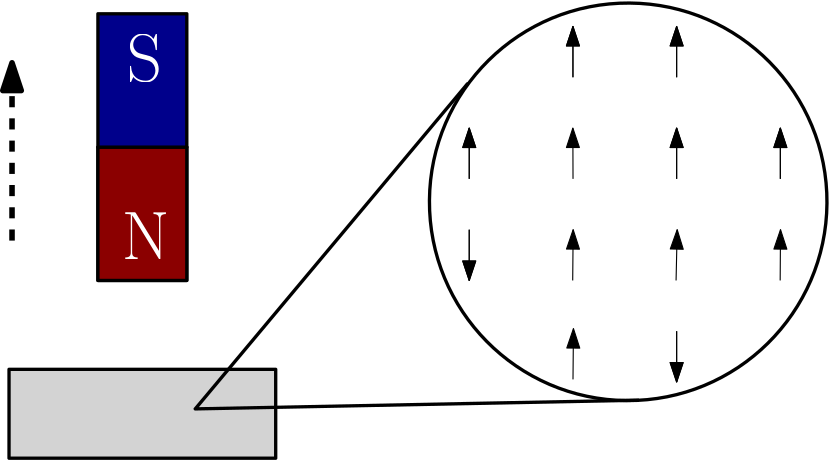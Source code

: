 <?xml version="1.0"?>
<!DOCTYPE ipe SYSTEM "ipe.dtd">
<ipe version="70212" creator="Ipe 7.2.12">
<info created="D:20190521165644" modified="D:20190521165657"/>
<ipestyle name="basic">
<symbol name="arrow/arc(spx)">
<path stroke="sym-stroke" fill="sym-stroke" pen="sym-pen">
0 0 m
-1 0.333 l
-1 -0.333 l
h
</path>
</symbol>
<symbol name="arrow/farc(spx)">
<path stroke="sym-stroke" fill="white" pen="sym-pen">
0 0 m
-1 0.333 l
-1 -0.333 l
h
</path>
</symbol>
<symbol name="arrow/ptarc(spx)">
<path stroke="sym-stroke" fill="sym-stroke" pen="sym-pen">
0 0 m
-1 0.333 l
-0.8 0 l
-1 -0.333 l
h
</path>
</symbol>
<symbol name="arrow/fptarc(spx)">
<path stroke="sym-stroke" fill="white" pen="sym-pen">
0 0 m
-1 0.333 l
-0.8 0 l
-1 -0.333 l
h
</path>
</symbol>
<symbol name="mark/circle(sx)" transformations="translations">
<path fill="sym-stroke">
0.6 0 0 0.6 0 0 e
0.4 0 0 0.4 0 0 e
</path>
</symbol>
<symbol name="mark/disk(sx)" transformations="translations">
<path fill="sym-stroke">
0.6 0 0 0.6 0 0 e
</path>
</symbol>
<symbol name="mark/fdisk(sfx)" transformations="translations">
<group>
<path fill="sym-fill">
0.5 0 0 0.5 0 0 e
</path>
<path fill="sym-stroke" fillrule="eofill">
0.6 0 0 0.6 0 0 e
0.4 0 0 0.4 0 0 e
</path>
</group>
</symbol>
<symbol name="mark/box(sx)" transformations="translations">
<path fill="sym-stroke" fillrule="eofill">
-0.6 -0.6 m
0.6 -0.6 l
0.6 0.6 l
-0.6 0.6 l
h
-0.4 -0.4 m
0.4 -0.4 l
0.4 0.4 l
-0.4 0.4 l
h
</path>
</symbol>
<symbol name="mark/square(sx)" transformations="translations">
<path fill="sym-stroke">
-0.6 -0.6 m
0.6 -0.6 l
0.6 0.6 l
-0.6 0.6 l
h
</path>
</symbol>
<symbol name="mark/fsquare(sfx)" transformations="translations">
<group>
<path fill="sym-fill">
-0.5 -0.5 m
0.5 -0.5 l
0.5 0.5 l
-0.5 0.5 l
h
</path>
<path fill="sym-stroke" fillrule="eofill">
-0.6 -0.6 m
0.6 -0.6 l
0.6 0.6 l
-0.6 0.6 l
h
-0.4 -0.4 m
0.4 -0.4 l
0.4 0.4 l
-0.4 0.4 l
h
</path>
</group>
</symbol>
<symbol name="mark/cross(sx)" transformations="translations">
<group>
<path fill="sym-stroke">
-0.43 -0.57 m
0.57 0.43 l
0.43 0.57 l
-0.57 -0.43 l
h
</path>
<path fill="sym-stroke">
-0.43 0.57 m
0.57 -0.43 l
0.43 -0.57 l
-0.57 0.43 l
h
</path>
</group>
</symbol>
<symbol name="arrow/fnormal(spx)">
<path stroke="sym-stroke" fill="white" pen="sym-pen">
0 0 m
-1 0.333 l
-1 -0.333 l
h
</path>
</symbol>
<symbol name="arrow/pointed(spx)">
<path stroke="sym-stroke" fill="sym-stroke" pen="sym-pen">
0 0 m
-1 0.333 l
-0.8 0 l
-1 -0.333 l
h
</path>
</symbol>
<symbol name="arrow/fpointed(spx)">
<path stroke="sym-stroke" fill="white" pen="sym-pen">
0 0 m
-1 0.333 l
-0.8 0 l
-1 -0.333 l
h
</path>
</symbol>
<symbol name="arrow/linear(spx)">
<path stroke="sym-stroke" pen="sym-pen">
-1 0.333 m
0 0 l
-1 -0.333 l
</path>
</symbol>
<symbol name="arrow/fdouble(spx)">
<path stroke="sym-stroke" fill="white" pen="sym-pen">
0 0 m
-1 0.333 l
-1 -0.333 l
h
-1 0 m
-2 0.333 l
-2 -0.333 l
h
</path>
</symbol>
<symbol name="arrow/double(spx)">
<path stroke="sym-stroke" fill="sym-stroke" pen="sym-pen">
0 0 m
-1 0.333 l
-1 -0.333 l
h
-1 0 m
-2 0.333 l
-2 -0.333 l
h
</path>
</symbol>
<pen name="heavier" value="0.8"/>
<pen name="fat" value="1.2"/>
<pen name="ultrafat" value="2"/>
<symbolsize name="large" value="5"/>
<symbolsize name="small" value="2"/>
<symbolsize name="tiny" value="1.1"/>
<arrowsize name="large" value="10"/>
<arrowsize name="small" value="5"/>
<arrowsize name="tiny" value="3"/>
<color name="red" value="1 0 0"/>
<color name="green" value="0 1 0"/>
<color name="blue" value="0 0 1"/>
<color name="yellow" value="1 1 0"/>
<color name="orange" value="1 0.647 0"/>
<color name="gold" value="1 0.843 0"/>
<color name="purple" value="0.627 0.125 0.941"/>
<color name="gray" value="0.745"/>
<color name="brown" value="0.647 0.165 0.165"/>
<color name="navy" value="0 0 0.502"/>
<color name="pink" value="1 0.753 0.796"/>
<color name="seagreen" value="0.18 0.545 0.341"/>
<color name="turquoise" value="0.251 0.878 0.816"/>
<color name="violet" value="0.933 0.51 0.933"/>
<color name="darkblue" value="0 0 0.545"/>
<color name="darkcyan" value="0 0.545 0.545"/>
<color name="darkgray" value="0.663"/>
<color name="darkgreen" value="0 0.392 0"/>
<color name="darkmagenta" value="0.545 0 0.545"/>
<color name="darkorange" value="1 0.549 0"/>
<color name="darkred" value="0.545 0 0"/>
<color name="lightblue" value="0.678 0.847 0.902"/>
<color name="lightcyan" value="0.878 1 1"/>
<color name="lightgray" value="0.827"/>
<color name="lightgreen" value="0.565 0.933 0.565"/>
<color name="lightyellow" value="1 1 0.878"/>
<dashstyle name="dashed" value="[4] 0"/>
<dashstyle name="dotted" value="[1 3] 0"/>
<dashstyle name="dash dotted" value="[4 2 1 2] 0"/>
<dashstyle name="dash dot dotted" value="[4 2 1 2 1 2] 0"/>
<textsize name="large" value="\large"/>
<textsize name="Large" value="\Large"/>
<textsize name="LARGE" value="\LARGE"/>
<textsize name="huge" value="\huge"/>
<textsize name="Huge" value="\Huge"/>
<textsize name="small" value="\small"/>
<textsize name="footnote" value="\footnotesize"/>
<textsize name="tiny" value="\tiny"/>
<textstyle name="center" begin="\begin{center}" end="\end{center}"/>
<textstyle name="itemize" begin="\begin{itemize}" end="\end{itemize}"/>
<textstyle name="item" begin="\begin{itemize}\item{}" end="\end{itemize}"/>
<gridsize name="4 pts" value="4"/>
<gridsize name="8 pts (~3 mm)" value="8"/>
<gridsize name="16 pts (~6 mm)" value="16"/>
<gridsize name="32 pts (~12 mm)" value="32"/>
<gridsize name="10 pts (~3.5 mm)" value="10"/>
<gridsize name="20 pts (~7 mm)" value="20"/>
<gridsize name="14 pts (~5 mm)" value="14"/>
<gridsize name="28 pts (~10 mm)" value="28"/>
<gridsize name="56 pts (~20 mm)" value="56"/>
<anglesize name="90 deg" value="90"/>
<anglesize name="60 deg" value="60"/>
<anglesize name="45 deg" value="45"/>
<anglesize name="30 deg" value="30"/>
<anglesize name="22.5 deg" value="22.5"/>
<opacity name="10%" value="0.1"/>
<opacity name="30%" value="0.3"/>
<opacity name="50%" value="0.5"/>
<opacity name="75%" value="0.75"/>
<tiling name="falling" angle="-60" step="4" width="1"/>
<tiling name="rising" angle="30" step="4" width="1"/>
</ipestyle>
<page>
<layer name="alpha"/>
<view layers="alpha" active="alpha"/>
<group layer="alpha" matrix="1 0 0 1 -32 -16">
<path stroke="black" pen="fat">
128 752 m
128 704 l
160 704 l
160 752 l
h
</path>
<path stroke="black" fill="darkred" pen="fat">
160 704 m
160 752 l
128 752 l
128 704 l
h
</path>
<path stroke="black" fill="darkblue" pen="fat">
128 752 m
128 800 l
160 800 l
160 752 l
h
</path>
<text matrix="54.1125 0 0 -4.52333 -7653.85 4249.51" transformations="translations" pos="144 768" stroke="white" type="label" valign="baseline" size="Huge">S</text>
<text matrix="1 0 0 1 -5.99263 -6.5492" transformations="translations" pos="142.544 718.176" stroke="white" type="label" valign="baseline" size="Huge">N</text>
<path stroke="black" fill="lightgray" pen="fat">
96 672 m
96 640 l
192 640 l
192 672 l
h
</path>
<path matrix="0.999977 -0.00678916 0.00678916 0.999977 57.4767 -65.9383" stroke="black" pen="fat">
71.5542 0 0 71.5542 256 800 e
</path>
<path matrix="1.16667 0 0 0.571429 75.006 411.425" stroke="black" fill="white" arrow="normal/normal">
192 640 m
192 672 l
</path>
<path matrix="1.16667 0 0 0.571429 112.34 411.425" stroke="black" fill="white" arrow="normal/normal">
192 640 m
192 672 l
</path>
<path matrix="1.16667 0 0 0.571429 37.673 374.854" stroke="black" fill="white" arrow="normal/normal">
192 640 m
192 672 l
</path>
<path matrix="1.16667 0 0 0.571429 149.673 374.854" stroke="black" fill="white" arrow="normal/normal">
192 640 m
192 672 l
</path>
<path matrix="1.16667 0 0 0.571429 112.34 374.854" stroke="black" fill="white" arrow="normal/normal">
192 640 m
192 672 l
</path>
<path matrix="-1.16667 0 0 -0.571429 485.673 1088" stroke="black" fill="white" arrow="normal/normal">
192 640 m
192 672 l
</path>
<path matrix="1.16662 -0.010589 0.00518642 0.571405 71.6117 340.329" stroke="black" fill="white" arrow="normal/normal">
192 640 m
192 672 l
</path>
<path matrix="1.16638 -0.0258804 0.0126761 0.571288 104.078 343.342" stroke="black" fill="white" arrow="normal/normal">
192 640 m
192 672 l
</path>
<path matrix="-1.16667 0 0 -0.571429 560.34 1051.43" stroke="black" fill="white" arrow="normal/normal">
192 640 m
192 672 l
</path>
<path matrix="1.16667 0 0 0.571429 75.006 411.425" stroke="black" fill="white" arrow="normal/normal">
192 640 m
192 672 l
</path>
<path matrix="1.16667 0 0 0.571429 112.34 411.425" stroke="black" fill="white" arrow="normal/normal">
192 640 m
192 672 l
</path>
<path matrix="1.16667 0 0 0.571429 37.673 374.854" stroke="black" fill="white" arrow="normal/normal">
192 640 m
192 672 l
</path>
<path matrix="1.16666 0.0039714 -0.00194517 0.571426 76.2821 374.09" stroke="black" fill="white" arrow="normal/normal">
192 640 m
192 672 l
</path>
<path matrix="1.16667 0 0 0.571429 149.673 374.854" stroke="black" fill="white" arrow="normal/normal">
192 640 m
192 672 l
</path>
<path matrix="1.16667 0 0 0.571429 112.34 374.854" stroke="black" fill="white" arrow="normal/normal">
192 640 m
192 672 l
</path>
<path matrix="-1.16667 0 0 -0.571429 485.673 1088" stroke="black" fill="white" arrow="normal/normal">
192 640 m
192 672 l
</path>
<path matrix="1.16664 -0.00780873 0.00382468 0.571416 147.168 339.788" stroke="black" fill="white" arrow="normal/normal">
192 640 m
192 672 l
</path>
<path matrix="-1.16667 0 0 -0.571429 560.34 1051.43" stroke="black" fill="white" arrow="normal/normal">
192 640 m
192 672 l
</path>
<path matrix="1.16662 -0.010589 0.00518642 0.571405 71.7175 304.702" stroke="black" fill="white" arrow="normal/normal">
192 640 m
192 672 l
</path>
<path stroke="black" pen="fat">
162.837 657.501 m
261.001 774.769 l
163.032 657.758 l
322.777 660.893 l
</path>
<path matrix="1 0 0 2 1.07935 -689.648" stroke="black" dash="dashed" pen="ultrafat" arrow="normal/large">
96 704 m
96 736 l
</path>
</group>
</page>
</ipe>
